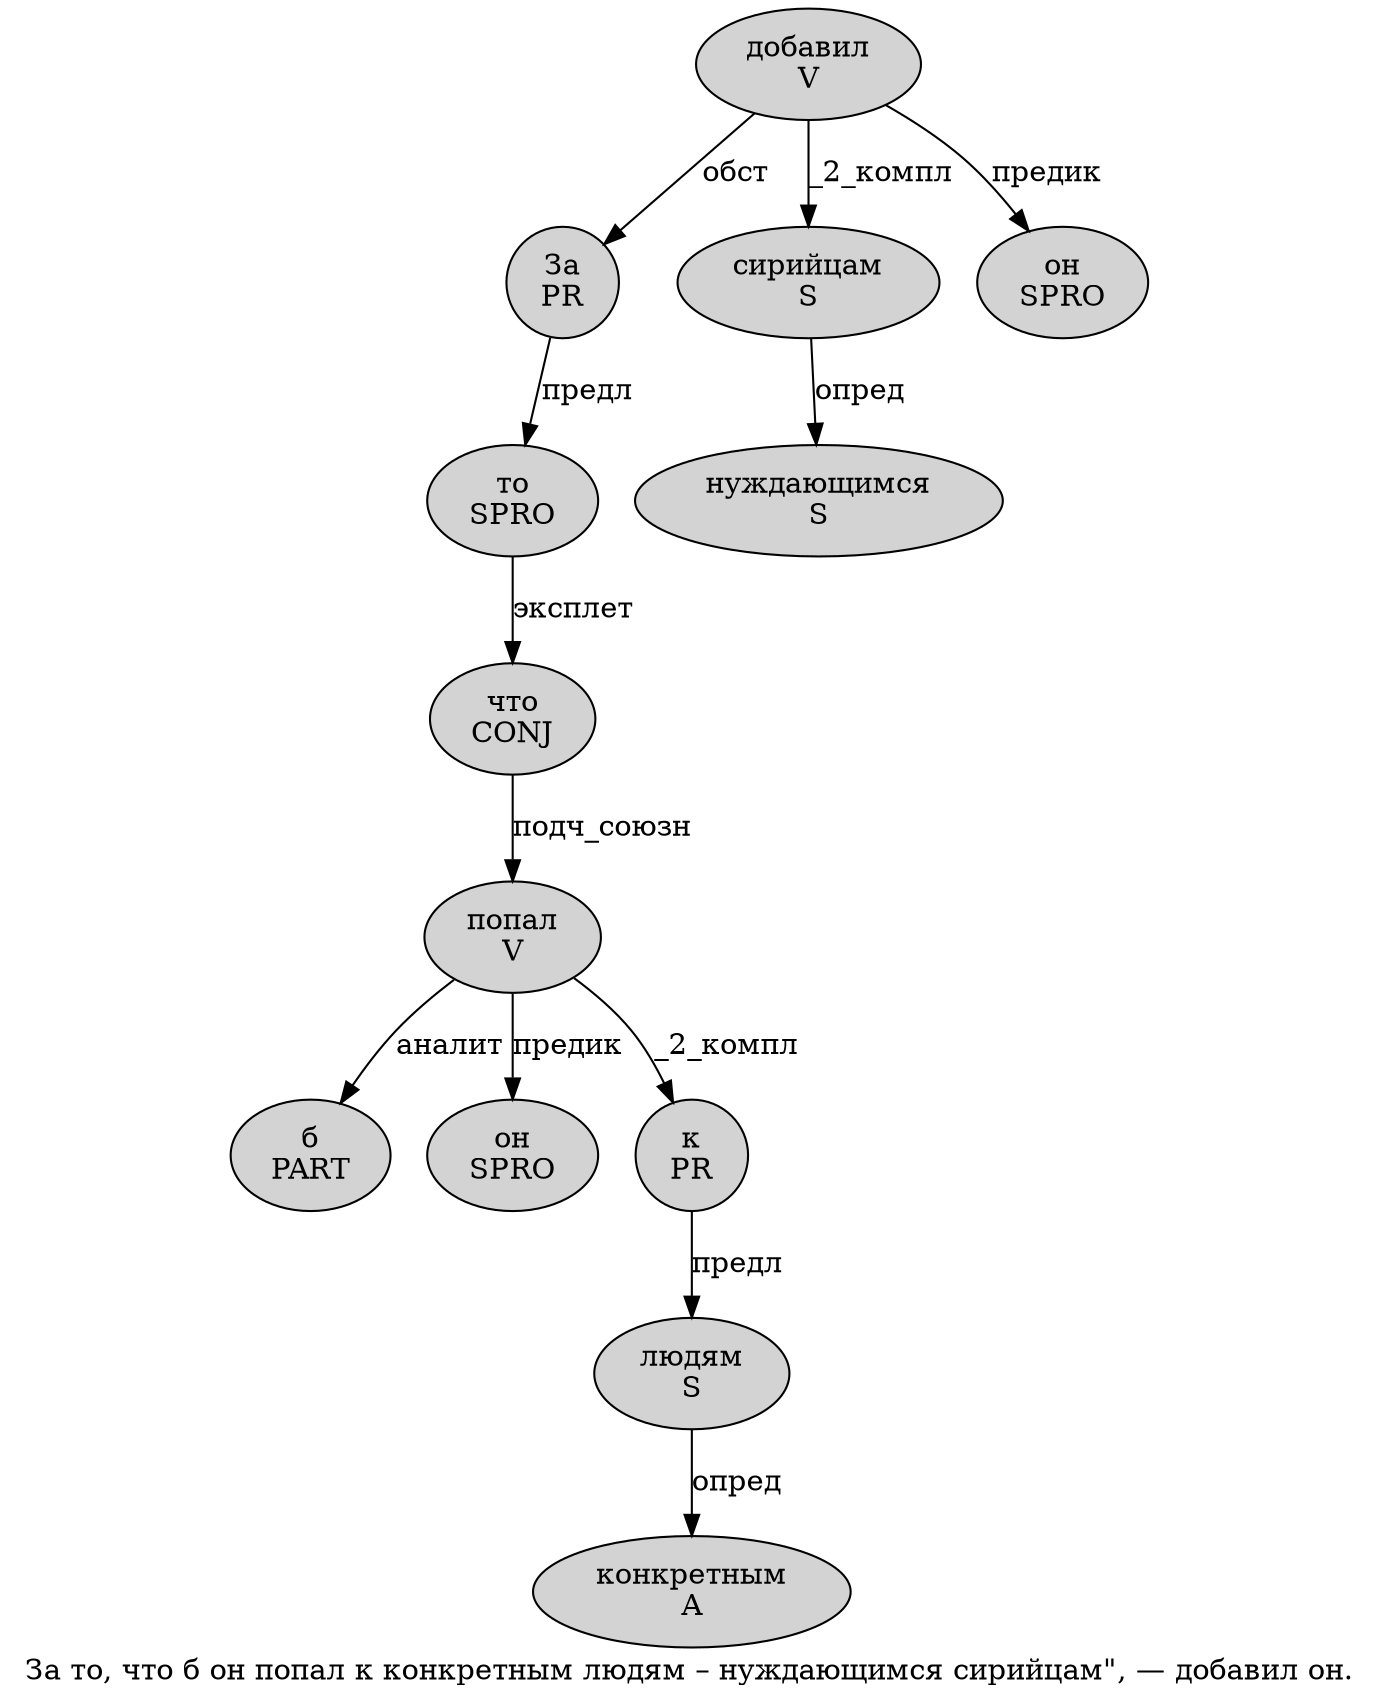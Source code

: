 digraph SENTENCE_702 {
	graph [label="За то, что б он попал к конкретным людям – нуждающимся сирийцам\", — добавил он."]
	node [style=filled]
		0 [label="За
PR" color="" fillcolor=lightgray penwidth=1 shape=ellipse]
		1 [label="то
SPRO" color="" fillcolor=lightgray penwidth=1 shape=ellipse]
		3 [label="что
CONJ" color="" fillcolor=lightgray penwidth=1 shape=ellipse]
		4 [label="б
PART" color="" fillcolor=lightgray penwidth=1 shape=ellipse]
		5 [label="он
SPRO" color="" fillcolor=lightgray penwidth=1 shape=ellipse]
		6 [label="попал
V" color="" fillcolor=lightgray penwidth=1 shape=ellipse]
		7 [label="к
PR" color="" fillcolor=lightgray penwidth=1 shape=ellipse]
		8 [label="конкретным
A" color="" fillcolor=lightgray penwidth=1 shape=ellipse]
		9 [label="людям
S" color="" fillcolor=lightgray penwidth=1 shape=ellipse]
		11 [label="нуждающимся
S" color="" fillcolor=lightgray penwidth=1 shape=ellipse]
		12 [label="сирийцам
S" color="" fillcolor=lightgray penwidth=1 shape=ellipse]
		16 [label="добавил
V" color="" fillcolor=lightgray penwidth=1 shape=ellipse]
		17 [label="он
SPRO" color="" fillcolor=lightgray penwidth=1 shape=ellipse]
			1 -> 3 [label="эксплет"]
			7 -> 9 [label="предл"]
			12 -> 11 [label="опред"]
			3 -> 6 [label="подч_союзн"]
			0 -> 1 [label="предл"]
			9 -> 8 [label="опред"]
			16 -> 0 [label="обст"]
			16 -> 12 [label="_2_компл"]
			16 -> 17 [label="предик"]
			6 -> 4 [label="аналит"]
			6 -> 5 [label="предик"]
			6 -> 7 [label="_2_компл"]
}